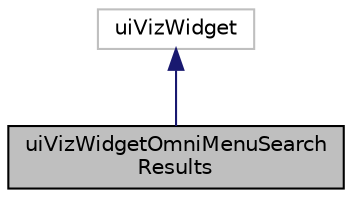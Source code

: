 digraph "uiVizWidgetOmniMenuSearchResults"
{
 // LATEX_PDF_SIZE
  edge [fontname="Helvetica",fontsize="10",labelfontname="Helvetica",labelfontsize="10"];
  node [fontname="Helvetica",fontsize="10",shape=record];
  Node1 [label="uiVizWidgetOmniMenuSearch\lResults",height=0.2,width=0.4,color="black", fillcolor="grey75", style="filled", fontcolor="black",tooltip=" "];
  Node2 -> Node1 [dir="back",color="midnightblue",fontsize="10",style="solid",fontname="Helvetica"];
  Node2 [label="uiVizWidget",height=0.2,width=0.4,color="grey75", fillcolor="white", style="filled",tooltip=" "];
}

